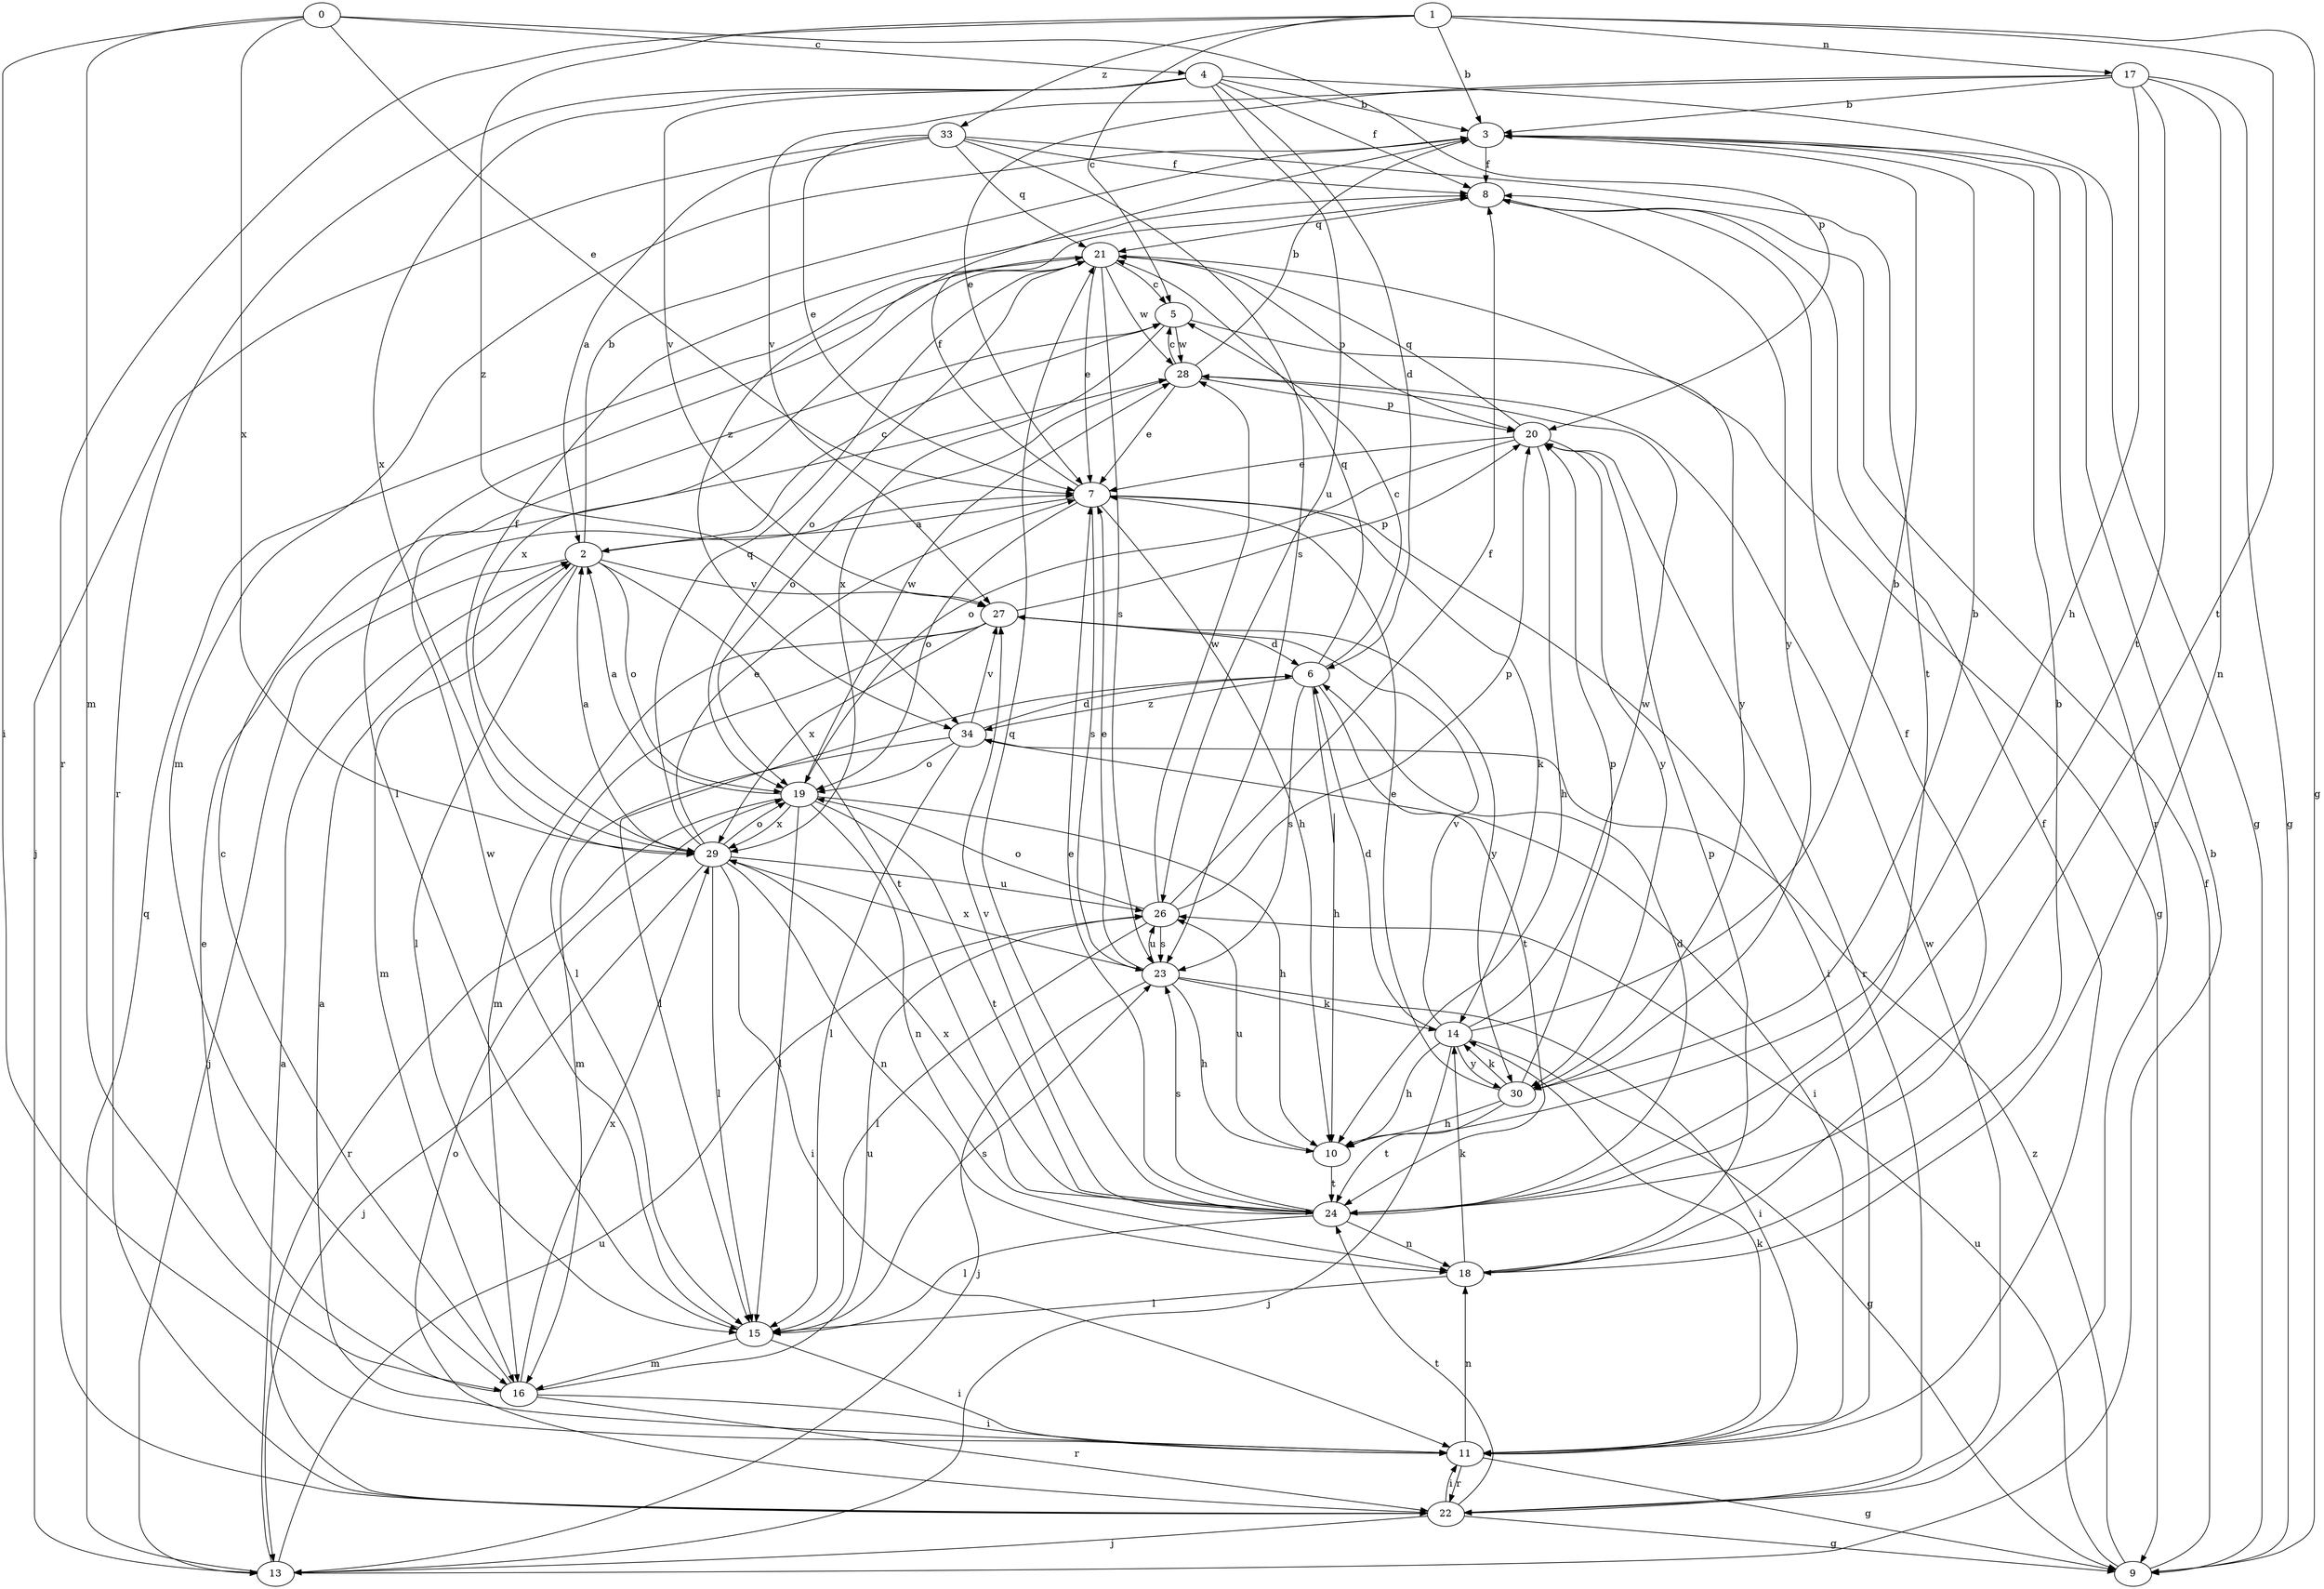 strict digraph  {
1;
2;
3;
4;
5;
6;
7;
8;
9;
10;
11;
13;
14;
15;
0;
16;
17;
18;
19;
20;
21;
22;
23;
24;
26;
27;
28;
29;
30;
33;
34;
1 -> 3  [label=b];
1 -> 5  [label=c];
1 -> 9  [label=g];
1 -> 17  [label=n];
1 -> 22  [label=r];
1 -> 24  [label=t];
1 -> 33  [label=z];
1 -> 34  [label=z];
2 -> 3  [label=b];
2 -> 5  [label=c];
2 -> 13  [label=j];
2 -> 15  [label=l];
2 -> 16  [label=m];
2 -> 19  [label=o];
2 -> 24  [label=t];
2 -> 27  [label=v];
3 -> 8  [label=f];
3 -> 16  [label=m];
3 -> 22  [label=r];
3 -> 34  [label=z];
4 -> 3  [label=b];
4 -> 6  [label=d];
4 -> 8  [label=f];
4 -> 9  [label=g];
4 -> 22  [label=r];
4 -> 26  [label=u];
4 -> 27  [label=v];
4 -> 29  [label=x];
5 -> 28  [label=w];
5 -> 29  [label=x];
5 -> 30  [label=y];
6 -> 5  [label=c];
6 -> 10  [label=h];
6 -> 15  [label=l];
6 -> 21  [label=q];
6 -> 23  [label=s];
6 -> 24  [label=t];
6 -> 34  [label=z];
7 -> 2  [label=a];
7 -> 8  [label=f];
7 -> 10  [label=h];
7 -> 11  [label=i];
7 -> 14  [label=k];
7 -> 19  [label=o];
7 -> 23  [label=s];
8 -> 21  [label=q];
8 -> 30  [label=y];
9 -> 8  [label=f];
9 -> 26  [label=u];
9 -> 34  [label=z];
10 -> 24  [label=t];
10 -> 26  [label=u];
11 -> 2  [label=a];
11 -> 8  [label=f];
11 -> 9  [label=g];
11 -> 14  [label=k];
11 -> 18  [label=n];
11 -> 22  [label=r];
13 -> 2  [label=a];
13 -> 3  [label=b];
13 -> 21  [label=q];
13 -> 26  [label=u];
14 -> 3  [label=b];
14 -> 6  [label=d];
14 -> 9  [label=g];
14 -> 10  [label=h];
14 -> 13  [label=j];
14 -> 27  [label=v];
14 -> 28  [label=w];
14 -> 30  [label=y];
15 -> 11  [label=i];
15 -> 16  [label=m];
15 -> 23  [label=s];
15 -> 28  [label=w];
0 -> 4  [label=c];
0 -> 7  [label=e];
0 -> 11  [label=i];
0 -> 16  [label=m];
0 -> 20  [label=p];
0 -> 29  [label=x];
16 -> 5  [label=c];
16 -> 7  [label=e];
16 -> 11  [label=i];
16 -> 22  [label=r];
16 -> 26  [label=u];
16 -> 29  [label=x];
17 -> 3  [label=b];
17 -> 7  [label=e];
17 -> 9  [label=g];
17 -> 10  [label=h];
17 -> 18  [label=n];
17 -> 24  [label=t];
17 -> 27  [label=v];
18 -> 3  [label=b];
18 -> 8  [label=f];
18 -> 14  [label=k];
18 -> 15  [label=l];
18 -> 20  [label=p];
19 -> 2  [label=a];
19 -> 10  [label=h];
19 -> 15  [label=l];
19 -> 18  [label=n];
19 -> 22  [label=r];
19 -> 24  [label=t];
19 -> 28  [label=w];
19 -> 29  [label=x];
20 -> 7  [label=e];
20 -> 10  [label=h];
20 -> 19  [label=o];
20 -> 21  [label=q];
20 -> 22  [label=r];
20 -> 30  [label=y];
21 -> 5  [label=c];
21 -> 7  [label=e];
21 -> 9  [label=g];
21 -> 15  [label=l];
21 -> 19  [label=o];
21 -> 20  [label=p];
21 -> 23  [label=s];
21 -> 28  [label=w];
21 -> 29  [label=x];
22 -> 9  [label=g];
22 -> 11  [label=i];
22 -> 13  [label=j];
22 -> 19  [label=o];
22 -> 24  [label=t];
22 -> 28  [label=w];
23 -> 7  [label=e];
23 -> 10  [label=h];
23 -> 11  [label=i];
23 -> 13  [label=j];
23 -> 14  [label=k];
23 -> 26  [label=u];
23 -> 29  [label=x];
24 -> 6  [label=d];
24 -> 7  [label=e];
24 -> 15  [label=l];
24 -> 18  [label=n];
24 -> 21  [label=q];
24 -> 23  [label=s];
24 -> 27  [label=v];
24 -> 29  [label=x];
26 -> 8  [label=f];
26 -> 15  [label=l];
26 -> 19  [label=o];
26 -> 20  [label=p];
26 -> 23  [label=s];
26 -> 28  [label=w];
27 -> 6  [label=d];
27 -> 15  [label=l];
27 -> 16  [label=m];
27 -> 20  [label=p];
27 -> 29  [label=x];
27 -> 30  [label=y];
28 -> 3  [label=b];
28 -> 5  [label=c];
28 -> 7  [label=e];
28 -> 19  [label=o];
28 -> 20  [label=p];
29 -> 2  [label=a];
29 -> 7  [label=e];
29 -> 8  [label=f];
29 -> 11  [label=i];
29 -> 13  [label=j];
29 -> 15  [label=l];
29 -> 18  [label=n];
29 -> 19  [label=o];
29 -> 21  [label=q];
29 -> 26  [label=u];
30 -> 3  [label=b];
30 -> 7  [label=e];
30 -> 10  [label=h];
30 -> 14  [label=k];
30 -> 20  [label=p];
30 -> 24  [label=t];
33 -> 2  [label=a];
33 -> 7  [label=e];
33 -> 8  [label=f];
33 -> 13  [label=j];
33 -> 21  [label=q];
33 -> 23  [label=s];
33 -> 24  [label=t];
34 -> 6  [label=d];
34 -> 11  [label=i];
34 -> 15  [label=l];
34 -> 16  [label=m];
34 -> 19  [label=o];
34 -> 27  [label=v];
}
